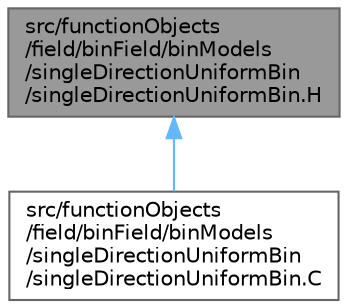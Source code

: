 digraph "src/functionObjects/field/binField/binModels/singleDirectionUniformBin/singleDirectionUniformBin.H"
{
 // LATEX_PDF_SIZE
  bgcolor="transparent";
  edge [fontname=Helvetica,fontsize=10,labelfontname=Helvetica,labelfontsize=10];
  node [fontname=Helvetica,fontsize=10,shape=box,height=0.2,width=0.4];
  Node1 [id="Node000001",label="src/functionObjects\l/field/binField/binModels\l/singleDirectionUniformBin\l/singleDirectionUniformBin.H",height=0.2,width=0.4,color="gray40", fillcolor="grey60", style="filled", fontcolor="black",tooltip=" "];
  Node1 -> Node2 [id="edge1_Node000001_Node000002",dir="back",color="steelblue1",style="solid",tooltip=" "];
  Node2 [id="Node000002",label="src/functionObjects\l/field/binField/binModels\l/singleDirectionUniformBin\l/singleDirectionUniformBin.C",height=0.2,width=0.4,color="grey40", fillcolor="white", style="filled",URL="$singleDirectionUniformBin_8C.html",tooltip=" "];
}
